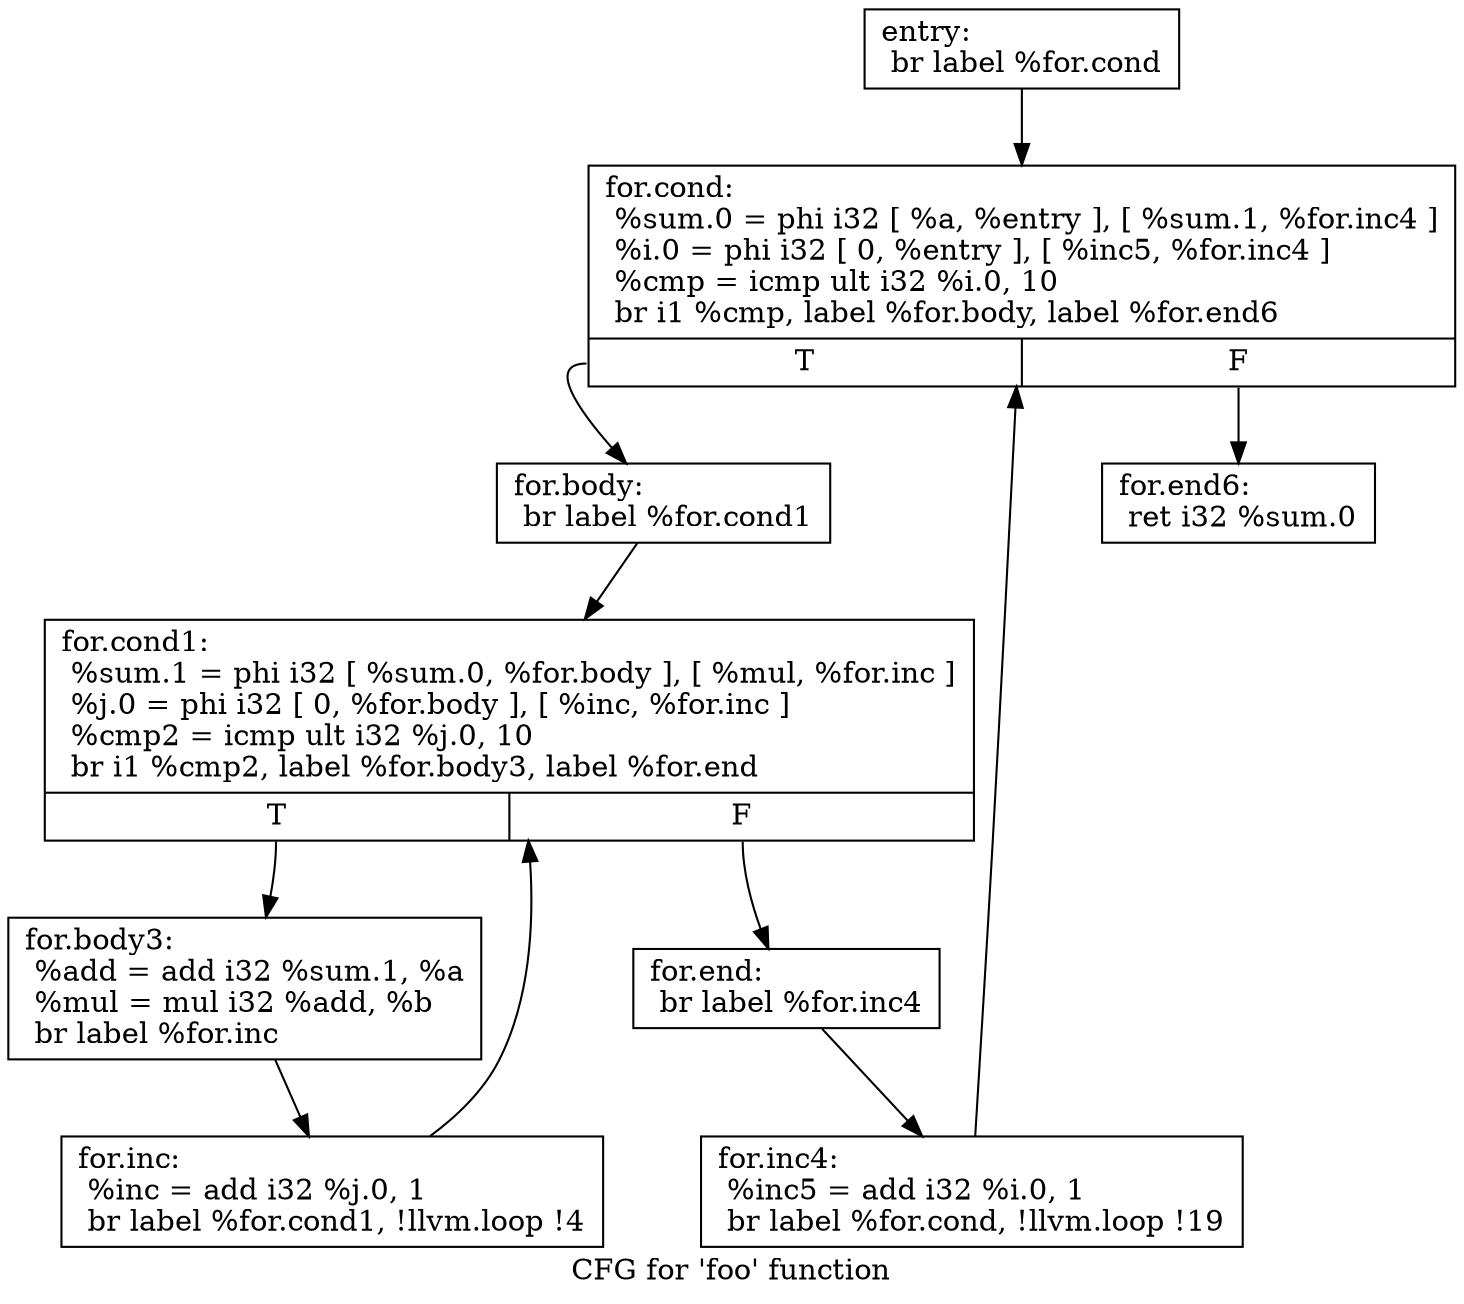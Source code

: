 digraph "CFG for 'foo' function" {
	label="CFG for 'foo' function";

	Node0x54f0410 [shape=record,label="{entry:\l  br label %for.cond\l}"];
	Node0x54f0410 -> Node0x54f4050;
	Node0x54f4050 [shape=record,label="{for.cond:                                         \l  %sum.0 = phi i32 [ %a, %entry ], [ %sum.1, %for.inc4 ]\l  %i.0 = phi i32 [ 0, %entry ], [ %inc5, %for.inc4 ]\l  %cmp = icmp ult i32 %i.0, 10\l  br i1 %cmp, label %for.body, label %for.end6\l|{<s0>T|<s1>F}}"];
	Node0x54f4050:s0 -> Node0x54f45d0;
	Node0x54f4050:s1 -> Node0x54ef410;
	Node0x54f45d0 [shape=record,label="{for.body:                                         \l  br label %for.cond1\l}"];
	Node0x54f45d0 -> Node0x54f4b90;
	Node0x54f4b90 [shape=record,label="{for.cond1:                                        \l  %sum.1 = phi i32 [ %sum.0, %for.body ], [ %mul, %for.inc ]\l  %j.0 = phi i32 [ 0, %for.body ], [ %inc, %for.inc ]\l  %cmp2 = icmp ult i32 %j.0, 10\l  br i1 %cmp2, label %for.body3, label %for.end\l|{<s0>T|<s1>F}}"];
	Node0x54f4b90:s0 -> Node0x54f50b0;
	Node0x54f4b90:s1 -> Node0x54f5190;
	Node0x54f50b0 [shape=record,label="{for.body3:                                        \l  %add = add i32 %sum.1, %a\l  %mul = mul i32 %add, %b\l  br label %for.inc\l}"];
	Node0x54f50b0 -> Node0x550fd50;
	Node0x550fd50 [shape=record,label="{for.inc:                                          \l  %inc = add i32 %j.0, 1\l  br label %for.cond1, !llvm.loop !4\l}"];
	Node0x550fd50 -> Node0x54f4b90;
	Node0x54f5190 [shape=record,label="{for.end:                                          \l  br label %for.inc4\l}"];
	Node0x54f5190 -> Node0x5511ac0;
	Node0x5511ac0 [shape=record,label="{for.inc4:                                         \l  %inc5 = add i32 %i.0, 1\l  br label %for.cond, !llvm.loop !19\l}"];
	Node0x5511ac0 -> Node0x54f4050;
	Node0x54ef410 [shape=record,label="{for.end6:                                         \l  ret i32 %sum.0\l}"];
}
